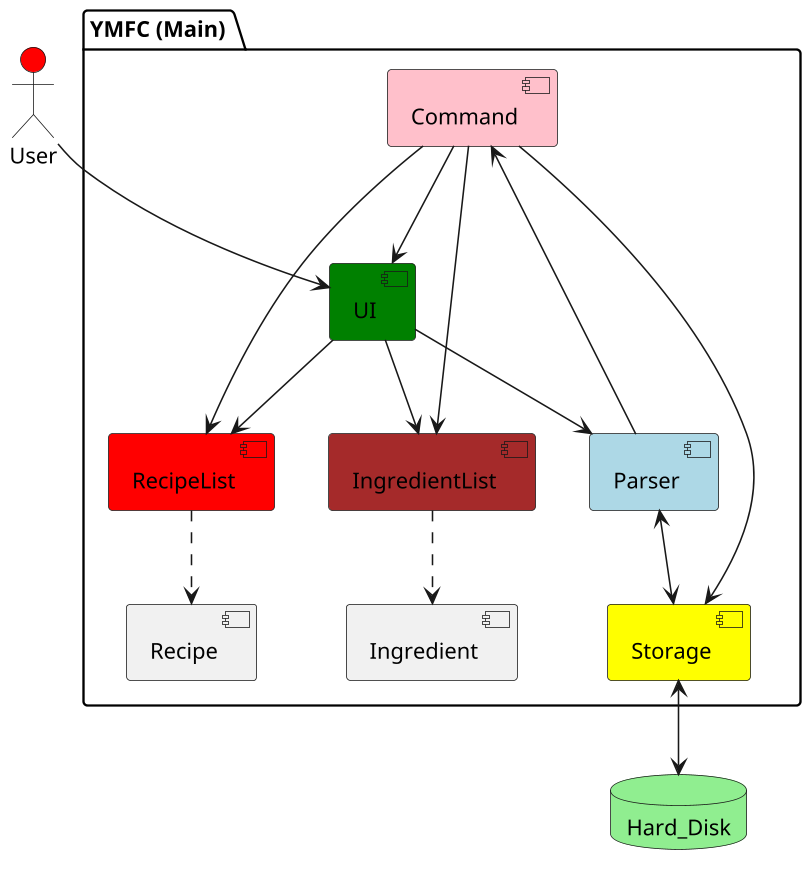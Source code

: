 @startuml
skinparam dpi 150

actor User as user #Red
package "YMFC (Main) " {
    [UI] #Green
    [Parser] #LIGHTBLUE
    [RecipeList] #Red
    [IngredientList] #Brown
    [Storage] #Yellow
    [Recipe]
    [Ingredient]
    [Command] #Pink
}

database "Hard_Disk" #LIGHTGREEN

user --> UI
UI --> Parser
UI --> RecipeList
UI --> IngredientList
RecipeList ..> Recipe
Command <-- Parser
Command --> UI
Command --> Storage
Command --> RecipeList
Command --> IngredientList
Parser <--> Storage

IngredientList ..> Ingredient

Storage <--> Hard_Disk

@enduml